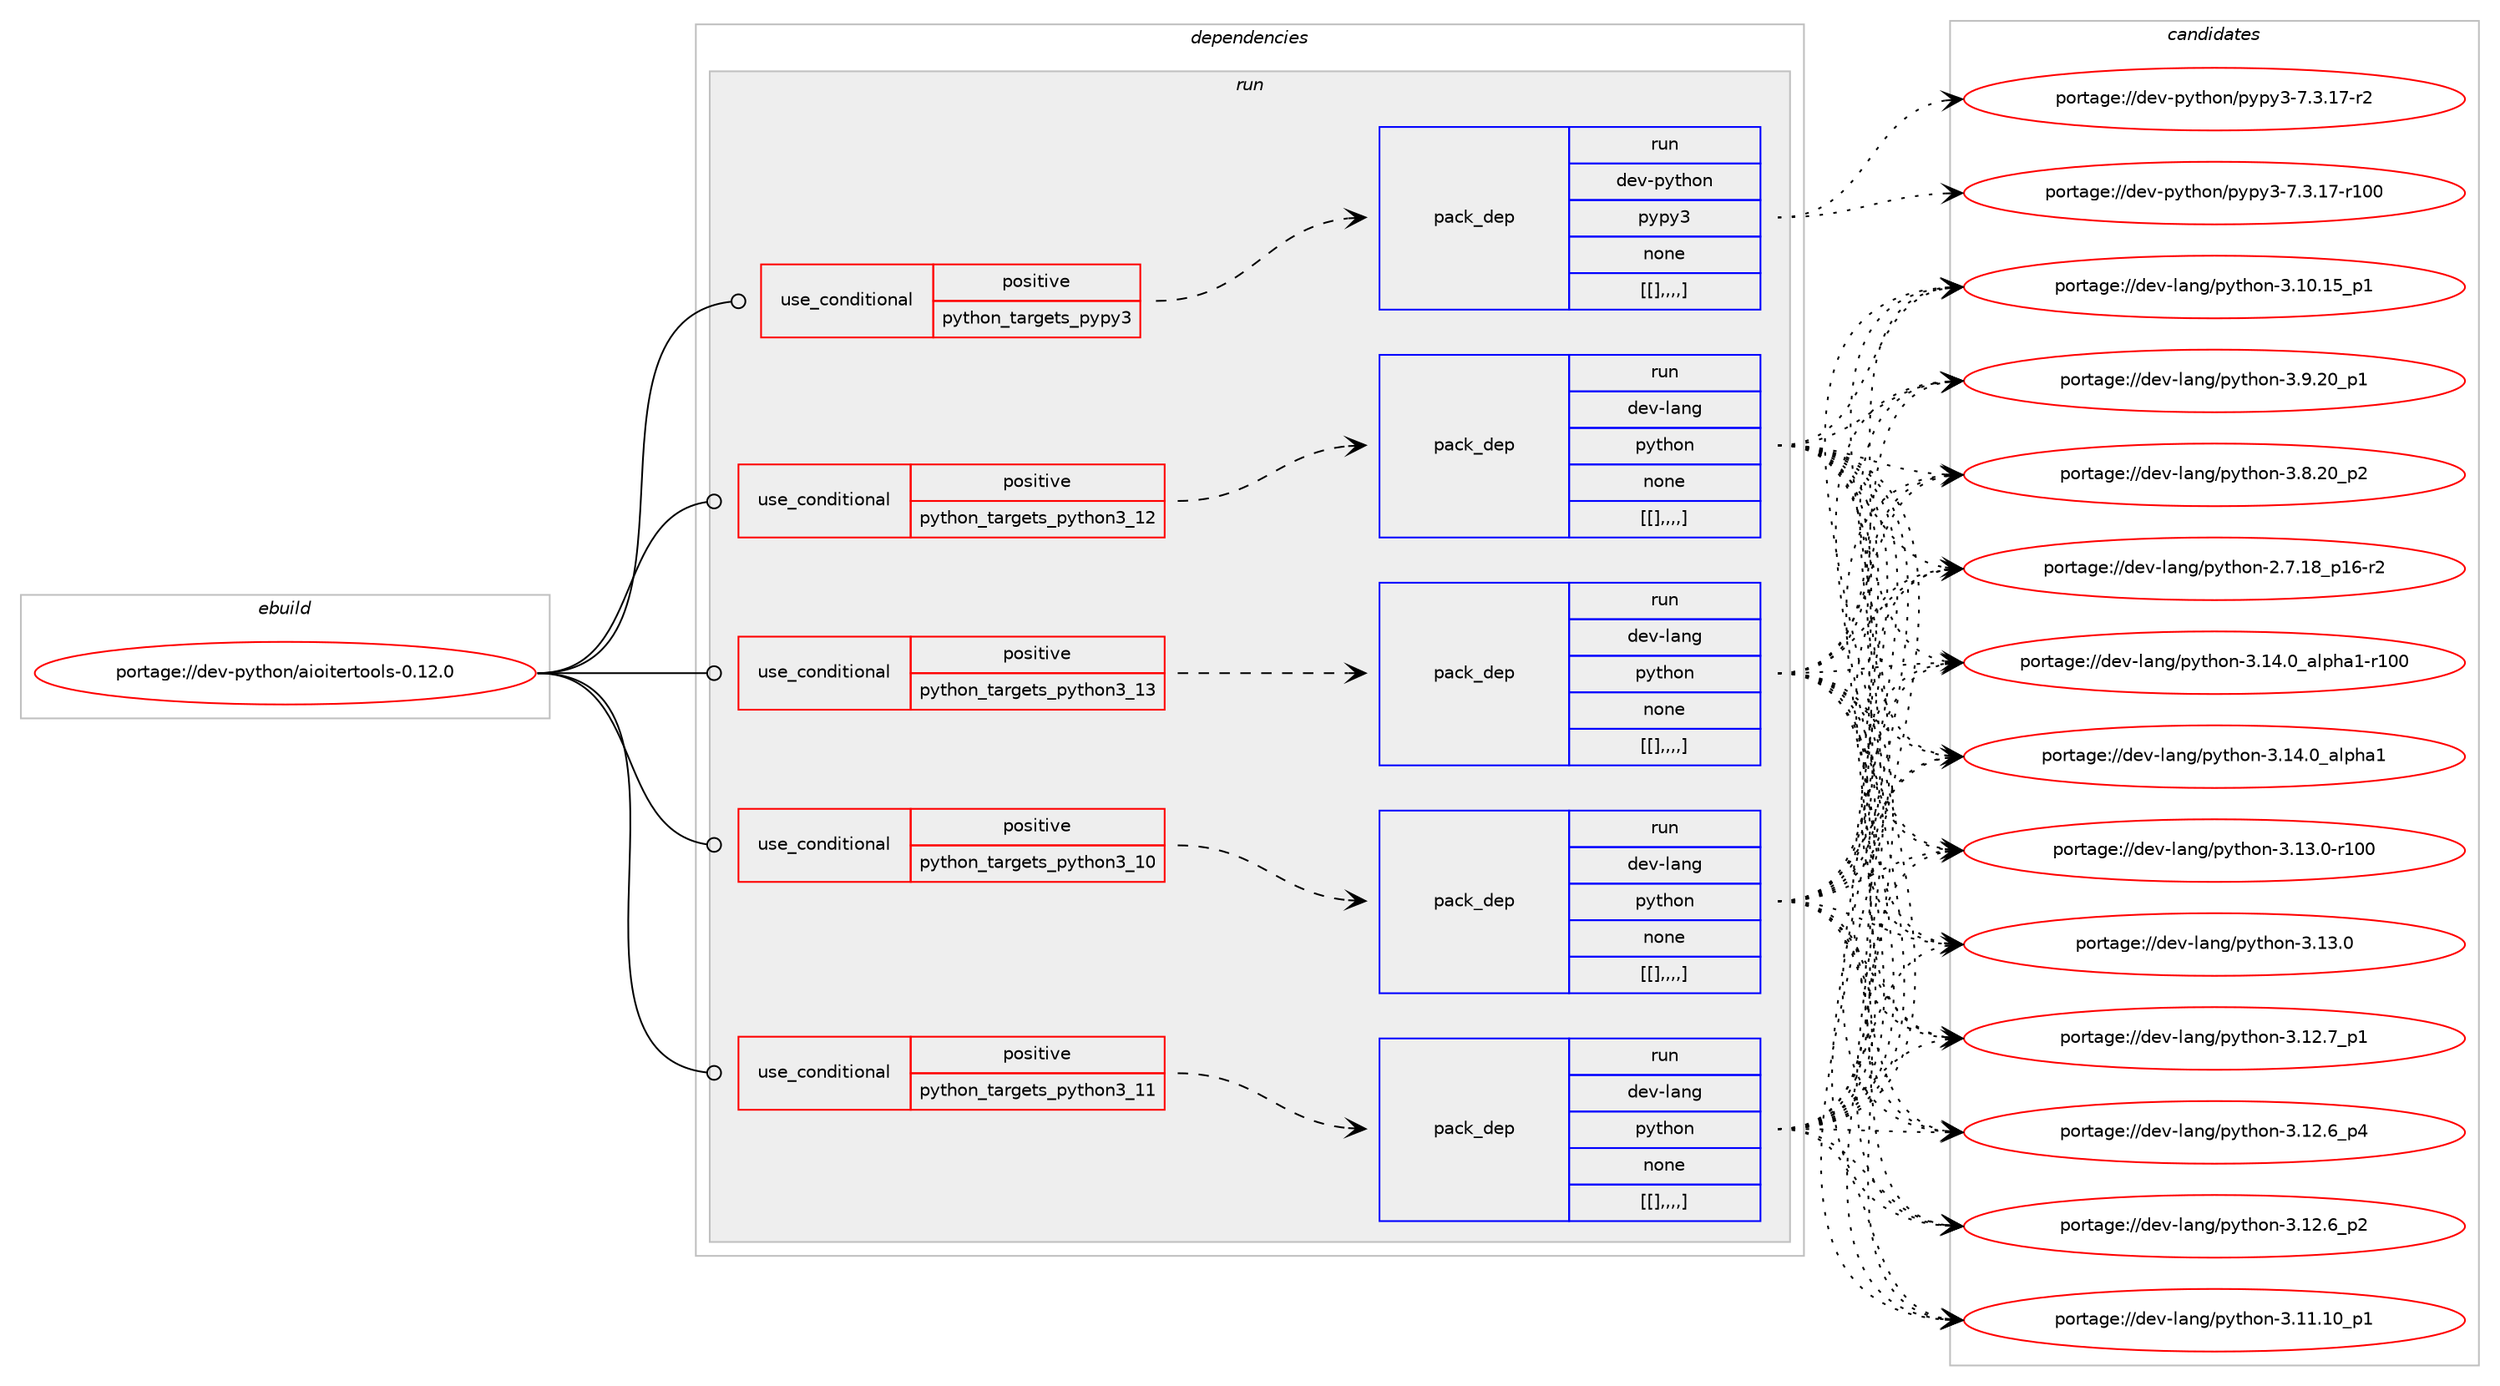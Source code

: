 digraph prolog {

# *************
# Graph options
# *************

newrank=true;
concentrate=true;
compound=true;
graph [rankdir=LR,fontname=Helvetica,fontsize=10,ranksep=1.5];#, ranksep=2.5, nodesep=0.2];
edge  [arrowhead=vee];
node  [fontname=Helvetica,fontsize=10];

# **********
# The ebuild
# **********

subgraph cluster_leftcol {
color=gray;
label=<<i>ebuild</i>>;
id [label="portage://dev-python/aioitertools-0.12.0", color=red, width=4, href="../dev-python/aioitertools-0.12.0.svg"];
}

# ****************
# The dependencies
# ****************

subgraph cluster_midcol {
color=gray;
label=<<i>dependencies</i>>;
subgraph cluster_compile {
fillcolor="#eeeeee";
style=filled;
label=<<i>compile</i>>;
}
subgraph cluster_compileandrun {
fillcolor="#eeeeee";
style=filled;
label=<<i>compile and run</i>>;
}
subgraph cluster_run {
fillcolor="#eeeeee";
style=filled;
label=<<i>run</i>>;
subgraph cond32417 {
dependency145885 [label=<<TABLE BORDER="0" CELLBORDER="1" CELLSPACING="0" CELLPADDING="4"><TR><TD ROWSPAN="3" CELLPADDING="10">use_conditional</TD></TR><TR><TD>positive</TD></TR><TR><TD>python_targets_pypy3</TD></TR></TABLE>>, shape=none, color=red];
subgraph pack112145 {
dependency145887 [label=<<TABLE BORDER="0" CELLBORDER="1" CELLSPACING="0" CELLPADDING="4" WIDTH="220"><TR><TD ROWSPAN="6" CELLPADDING="30">pack_dep</TD></TR><TR><TD WIDTH="110">run</TD></TR><TR><TD>dev-python</TD></TR><TR><TD>pypy3</TD></TR><TR><TD>none</TD></TR><TR><TD>[[],,,,]</TD></TR></TABLE>>, shape=none, color=blue];
}
dependency145885:e -> dependency145887:w [weight=20,style="dashed",arrowhead="vee"];
}
id:e -> dependency145885:w [weight=20,style="solid",arrowhead="odot"];
subgraph cond32419 {
dependency145890 [label=<<TABLE BORDER="0" CELLBORDER="1" CELLSPACING="0" CELLPADDING="4"><TR><TD ROWSPAN="3" CELLPADDING="10">use_conditional</TD></TR><TR><TD>positive</TD></TR><TR><TD>python_targets_python3_10</TD></TR></TABLE>>, shape=none, color=red];
subgraph pack112148 {
dependency145893 [label=<<TABLE BORDER="0" CELLBORDER="1" CELLSPACING="0" CELLPADDING="4" WIDTH="220"><TR><TD ROWSPAN="6" CELLPADDING="30">pack_dep</TD></TR><TR><TD WIDTH="110">run</TD></TR><TR><TD>dev-lang</TD></TR><TR><TD>python</TD></TR><TR><TD>none</TD></TR><TR><TD>[[],,,,]</TD></TR></TABLE>>, shape=none, color=blue];
}
dependency145890:e -> dependency145893:w [weight=20,style="dashed",arrowhead="vee"];
}
id:e -> dependency145890:w [weight=20,style="solid",arrowhead="odot"];
subgraph cond32421 {
dependency145895 [label=<<TABLE BORDER="0" CELLBORDER="1" CELLSPACING="0" CELLPADDING="4"><TR><TD ROWSPAN="3" CELLPADDING="10">use_conditional</TD></TR><TR><TD>positive</TD></TR><TR><TD>python_targets_python3_11</TD></TR></TABLE>>, shape=none, color=red];
subgraph pack112151 {
dependency145897 [label=<<TABLE BORDER="0" CELLBORDER="1" CELLSPACING="0" CELLPADDING="4" WIDTH="220"><TR><TD ROWSPAN="6" CELLPADDING="30">pack_dep</TD></TR><TR><TD WIDTH="110">run</TD></TR><TR><TD>dev-lang</TD></TR><TR><TD>python</TD></TR><TR><TD>none</TD></TR><TR><TD>[[],,,,]</TD></TR></TABLE>>, shape=none, color=blue];
}
dependency145895:e -> dependency145897:w [weight=20,style="dashed",arrowhead="vee"];
}
id:e -> dependency145895:w [weight=20,style="solid",arrowhead="odot"];
subgraph cond32423 {
dependency145899 [label=<<TABLE BORDER="0" CELLBORDER="1" CELLSPACING="0" CELLPADDING="4"><TR><TD ROWSPAN="3" CELLPADDING="10">use_conditional</TD></TR><TR><TD>positive</TD></TR><TR><TD>python_targets_python3_12</TD></TR></TABLE>>, shape=none, color=red];
subgraph pack112153 {
dependency145901 [label=<<TABLE BORDER="0" CELLBORDER="1" CELLSPACING="0" CELLPADDING="4" WIDTH="220"><TR><TD ROWSPAN="6" CELLPADDING="30">pack_dep</TD></TR><TR><TD WIDTH="110">run</TD></TR><TR><TD>dev-lang</TD></TR><TR><TD>python</TD></TR><TR><TD>none</TD></TR><TR><TD>[[],,,,]</TD></TR></TABLE>>, shape=none, color=blue];
}
dependency145899:e -> dependency145901:w [weight=20,style="dashed",arrowhead="vee"];
}
id:e -> dependency145899:w [weight=20,style="solid",arrowhead="odot"];
subgraph cond32425 {
dependency145903 [label=<<TABLE BORDER="0" CELLBORDER="1" CELLSPACING="0" CELLPADDING="4"><TR><TD ROWSPAN="3" CELLPADDING="10">use_conditional</TD></TR><TR><TD>positive</TD></TR><TR><TD>python_targets_python3_13</TD></TR></TABLE>>, shape=none, color=red];
subgraph pack112155 {
dependency145905 [label=<<TABLE BORDER="0" CELLBORDER="1" CELLSPACING="0" CELLPADDING="4" WIDTH="220"><TR><TD ROWSPAN="6" CELLPADDING="30">pack_dep</TD></TR><TR><TD WIDTH="110">run</TD></TR><TR><TD>dev-lang</TD></TR><TR><TD>python</TD></TR><TR><TD>none</TD></TR><TR><TD>[[],,,,]</TD></TR></TABLE>>, shape=none, color=blue];
}
dependency145903:e -> dependency145905:w [weight=20,style="dashed",arrowhead="vee"];
}
id:e -> dependency145903:w [weight=20,style="solid",arrowhead="odot"];
}
}

# **************
# The candidates
# **************

subgraph cluster_choices {
rank=same;
color=gray;
label=<<i>candidates</i>>;

subgraph choice112132 {
color=black;
nodesep=1;
choice100101118451121211161041111104711212111212151455546514649554511450 [label="portage://dev-python/pypy3-7.3.17-r2", color=red, width=4,href="../dev-python/pypy3-7.3.17-r2.svg"];
choice1001011184511212111610411111047112121112121514555465146495545114494848 [label="portage://dev-python/pypy3-7.3.17-r100", color=red, width=4,href="../dev-python/pypy3-7.3.17-r100.svg"];
dependency145887:e -> choice100101118451121211161041111104711212111212151455546514649554511450:w [style=dotted,weight="100"];
dependency145887:e -> choice1001011184511212111610411111047112121112121514555465146495545114494848:w [style=dotted,weight="100"];
}
subgraph choice112133 {
color=black;
nodesep=1;
choice100101118451089711010347112121116104111110455146495246489597108112104974945114494848 [label="portage://dev-lang/python-3.14.0_alpha1-r100", color=red, width=4,href="../dev-lang/python-3.14.0_alpha1-r100.svg"];
choice1001011184510897110103471121211161041111104551464952464895971081121049749 [label="portage://dev-lang/python-3.14.0_alpha1", color=red, width=4,href="../dev-lang/python-3.14.0_alpha1.svg"];
choice1001011184510897110103471121211161041111104551464951464845114494848 [label="portage://dev-lang/python-3.13.0-r100", color=red, width=4,href="../dev-lang/python-3.13.0-r100.svg"];
choice10010111845108971101034711212111610411111045514649514648 [label="portage://dev-lang/python-3.13.0", color=red, width=4,href="../dev-lang/python-3.13.0.svg"];
choice100101118451089711010347112121116104111110455146495046559511249 [label="portage://dev-lang/python-3.12.7_p1", color=red, width=4,href="../dev-lang/python-3.12.7_p1.svg"];
choice100101118451089711010347112121116104111110455146495046549511252 [label="portage://dev-lang/python-3.12.6_p4", color=red, width=4,href="../dev-lang/python-3.12.6_p4.svg"];
choice100101118451089711010347112121116104111110455146495046549511250 [label="portage://dev-lang/python-3.12.6_p2", color=red, width=4,href="../dev-lang/python-3.12.6_p2.svg"];
choice10010111845108971101034711212111610411111045514649494649489511249 [label="portage://dev-lang/python-3.11.10_p1", color=red, width=4,href="../dev-lang/python-3.11.10_p1.svg"];
choice10010111845108971101034711212111610411111045514649484649539511249 [label="portage://dev-lang/python-3.10.15_p1", color=red, width=4,href="../dev-lang/python-3.10.15_p1.svg"];
choice100101118451089711010347112121116104111110455146574650489511249 [label="portage://dev-lang/python-3.9.20_p1", color=red, width=4,href="../dev-lang/python-3.9.20_p1.svg"];
choice100101118451089711010347112121116104111110455146564650489511250 [label="portage://dev-lang/python-3.8.20_p2", color=red, width=4,href="../dev-lang/python-3.8.20_p2.svg"];
choice100101118451089711010347112121116104111110455046554649569511249544511450 [label="portage://dev-lang/python-2.7.18_p16-r2", color=red, width=4,href="../dev-lang/python-2.7.18_p16-r2.svg"];
dependency145893:e -> choice100101118451089711010347112121116104111110455146495246489597108112104974945114494848:w [style=dotted,weight="100"];
dependency145893:e -> choice1001011184510897110103471121211161041111104551464952464895971081121049749:w [style=dotted,weight="100"];
dependency145893:e -> choice1001011184510897110103471121211161041111104551464951464845114494848:w [style=dotted,weight="100"];
dependency145893:e -> choice10010111845108971101034711212111610411111045514649514648:w [style=dotted,weight="100"];
dependency145893:e -> choice100101118451089711010347112121116104111110455146495046559511249:w [style=dotted,weight="100"];
dependency145893:e -> choice100101118451089711010347112121116104111110455146495046549511252:w [style=dotted,weight="100"];
dependency145893:e -> choice100101118451089711010347112121116104111110455146495046549511250:w [style=dotted,weight="100"];
dependency145893:e -> choice10010111845108971101034711212111610411111045514649494649489511249:w [style=dotted,weight="100"];
dependency145893:e -> choice10010111845108971101034711212111610411111045514649484649539511249:w [style=dotted,weight="100"];
dependency145893:e -> choice100101118451089711010347112121116104111110455146574650489511249:w [style=dotted,weight="100"];
dependency145893:e -> choice100101118451089711010347112121116104111110455146564650489511250:w [style=dotted,weight="100"];
dependency145893:e -> choice100101118451089711010347112121116104111110455046554649569511249544511450:w [style=dotted,weight="100"];
}
subgraph choice112141 {
color=black;
nodesep=1;
choice100101118451089711010347112121116104111110455146495246489597108112104974945114494848 [label="portage://dev-lang/python-3.14.0_alpha1-r100", color=red, width=4,href="../dev-lang/python-3.14.0_alpha1-r100.svg"];
choice1001011184510897110103471121211161041111104551464952464895971081121049749 [label="portage://dev-lang/python-3.14.0_alpha1", color=red, width=4,href="../dev-lang/python-3.14.0_alpha1.svg"];
choice1001011184510897110103471121211161041111104551464951464845114494848 [label="portage://dev-lang/python-3.13.0-r100", color=red, width=4,href="../dev-lang/python-3.13.0-r100.svg"];
choice10010111845108971101034711212111610411111045514649514648 [label="portage://dev-lang/python-3.13.0", color=red, width=4,href="../dev-lang/python-3.13.0.svg"];
choice100101118451089711010347112121116104111110455146495046559511249 [label="portage://dev-lang/python-3.12.7_p1", color=red, width=4,href="../dev-lang/python-3.12.7_p1.svg"];
choice100101118451089711010347112121116104111110455146495046549511252 [label="portage://dev-lang/python-3.12.6_p4", color=red, width=4,href="../dev-lang/python-3.12.6_p4.svg"];
choice100101118451089711010347112121116104111110455146495046549511250 [label="portage://dev-lang/python-3.12.6_p2", color=red, width=4,href="../dev-lang/python-3.12.6_p2.svg"];
choice10010111845108971101034711212111610411111045514649494649489511249 [label="portage://dev-lang/python-3.11.10_p1", color=red, width=4,href="../dev-lang/python-3.11.10_p1.svg"];
choice10010111845108971101034711212111610411111045514649484649539511249 [label="portage://dev-lang/python-3.10.15_p1", color=red, width=4,href="../dev-lang/python-3.10.15_p1.svg"];
choice100101118451089711010347112121116104111110455146574650489511249 [label="portage://dev-lang/python-3.9.20_p1", color=red, width=4,href="../dev-lang/python-3.9.20_p1.svg"];
choice100101118451089711010347112121116104111110455146564650489511250 [label="portage://dev-lang/python-3.8.20_p2", color=red, width=4,href="../dev-lang/python-3.8.20_p2.svg"];
choice100101118451089711010347112121116104111110455046554649569511249544511450 [label="portage://dev-lang/python-2.7.18_p16-r2", color=red, width=4,href="../dev-lang/python-2.7.18_p16-r2.svg"];
dependency145897:e -> choice100101118451089711010347112121116104111110455146495246489597108112104974945114494848:w [style=dotted,weight="100"];
dependency145897:e -> choice1001011184510897110103471121211161041111104551464952464895971081121049749:w [style=dotted,weight="100"];
dependency145897:e -> choice1001011184510897110103471121211161041111104551464951464845114494848:w [style=dotted,weight="100"];
dependency145897:e -> choice10010111845108971101034711212111610411111045514649514648:w [style=dotted,weight="100"];
dependency145897:e -> choice100101118451089711010347112121116104111110455146495046559511249:w [style=dotted,weight="100"];
dependency145897:e -> choice100101118451089711010347112121116104111110455146495046549511252:w [style=dotted,weight="100"];
dependency145897:e -> choice100101118451089711010347112121116104111110455146495046549511250:w [style=dotted,weight="100"];
dependency145897:e -> choice10010111845108971101034711212111610411111045514649494649489511249:w [style=dotted,weight="100"];
dependency145897:e -> choice10010111845108971101034711212111610411111045514649484649539511249:w [style=dotted,weight="100"];
dependency145897:e -> choice100101118451089711010347112121116104111110455146574650489511249:w [style=dotted,weight="100"];
dependency145897:e -> choice100101118451089711010347112121116104111110455146564650489511250:w [style=dotted,weight="100"];
dependency145897:e -> choice100101118451089711010347112121116104111110455046554649569511249544511450:w [style=dotted,weight="100"];
}
subgraph choice112148 {
color=black;
nodesep=1;
choice100101118451089711010347112121116104111110455146495246489597108112104974945114494848 [label="portage://dev-lang/python-3.14.0_alpha1-r100", color=red, width=4,href="../dev-lang/python-3.14.0_alpha1-r100.svg"];
choice1001011184510897110103471121211161041111104551464952464895971081121049749 [label="portage://dev-lang/python-3.14.0_alpha1", color=red, width=4,href="../dev-lang/python-3.14.0_alpha1.svg"];
choice1001011184510897110103471121211161041111104551464951464845114494848 [label="portage://dev-lang/python-3.13.0-r100", color=red, width=4,href="../dev-lang/python-3.13.0-r100.svg"];
choice10010111845108971101034711212111610411111045514649514648 [label="portage://dev-lang/python-3.13.0", color=red, width=4,href="../dev-lang/python-3.13.0.svg"];
choice100101118451089711010347112121116104111110455146495046559511249 [label="portage://dev-lang/python-3.12.7_p1", color=red, width=4,href="../dev-lang/python-3.12.7_p1.svg"];
choice100101118451089711010347112121116104111110455146495046549511252 [label="portage://dev-lang/python-3.12.6_p4", color=red, width=4,href="../dev-lang/python-3.12.6_p4.svg"];
choice100101118451089711010347112121116104111110455146495046549511250 [label="portage://dev-lang/python-3.12.6_p2", color=red, width=4,href="../dev-lang/python-3.12.6_p2.svg"];
choice10010111845108971101034711212111610411111045514649494649489511249 [label="portage://dev-lang/python-3.11.10_p1", color=red, width=4,href="../dev-lang/python-3.11.10_p1.svg"];
choice10010111845108971101034711212111610411111045514649484649539511249 [label="portage://dev-lang/python-3.10.15_p1", color=red, width=4,href="../dev-lang/python-3.10.15_p1.svg"];
choice100101118451089711010347112121116104111110455146574650489511249 [label="portage://dev-lang/python-3.9.20_p1", color=red, width=4,href="../dev-lang/python-3.9.20_p1.svg"];
choice100101118451089711010347112121116104111110455146564650489511250 [label="portage://dev-lang/python-3.8.20_p2", color=red, width=4,href="../dev-lang/python-3.8.20_p2.svg"];
choice100101118451089711010347112121116104111110455046554649569511249544511450 [label="portage://dev-lang/python-2.7.18_p16-r2", color=red, width=4,href="../dev-lang/python-2.7.18_p16-r2.svg"];
dependency145901:e -> choice100101118451089711010347112121116104111110455146495246489597108112104974945114494848:w [style=dotted,weight="100"];
dependency145901:e -> choice1001011184510897110103471121211161041111104551464952464895971081121049749:w [style=dotted,weight="100"];
dependency145901:e -> choice1001011184510897110103471121211161041111104551464951464845114494848:w [style=dotted,weight="100"];
dependency145901:e -> choice10010111845108971101034711212111610411111045514649514648:w [style=dotted,weight="100"];
dependency145901:e -> choice100101118451089711010347112121116104111110455146495046559511249:w [style=dotted,weight="100"];
dependency145901:e -> choice100101118451089711010347112121116104111110455146495046549511252:w [style=dotted,weight="100"];
dependency145901:e -> choice100101118451089711010347112121116104111110455146495046549511250:w [style=dotted,weight="100"];
dependency145901:e -> choice10010111845108971101034711212111610411111045514649494649489511249:w [style=dotted,weight="100"];
dependency145901:e -> choice10010111845108971101034711212111610411111045514649484649539511249:w [style=dotted,weight="100"];
dependency145901:e -> choice100101118451089711010347112121116104111110455146574650489511249:w [style=dotted,weight="100"];
dependency145901:e -> choice100101118451089711010347112121116104111110455146564650489511250:w [style=dotted,weight="100"];
dependency145901:e -> choice100101118451089711010347112121116104111110455046554649569511249544511450:w [style=dotted,weight="100"];
}
subgraph choice112154 {
color=black;
nodesep=1;
choice100101118451089711010347112121116104111110455146495246489597108112104974945114494848 [label="portage://dev-lang/python-3.14.0_alpha1-r100", color=red, width=4,href="../dev-lang/python-3.14.0_alpha1-r100.svg"];
choice1001011184510897110103471121211161041111104551464952464895971081121049749 [label="portage://dev-lang/python-3.14.0_alpha1", color=red, width=4,href="../dev-lang/python-3.14.0_alpha1.svg"];
choice1001011184510897110103471121211161041111104551464951464845114494848 [label="portage://dev-lang/python-3.13.0-r100", color=red, width=4,href="../dev-lang/python-3.13.0-r100.svg"];
choice10010111845108971101034711212111610411111045514649514648 [label="portage://dev-lang/python-3.13.0", color=red, width=4,href="../dev-lang/python-3.13.0.svg"];
choice100101118451089711010347112121116104111110455146495046559511249 [label="portage://dev-lang/python-3.12.7_p1", color=red, width=4,href="../dev-lang/python-3.12.7_p1.svg"];
choice100101118451089711010347112121116104111110455146495046549511252 [label="portage://dev-lang/python-3.12.6_p4", color=red, width=4,href="../dev-lang/python-3.12.6_p4.svg"];
choice100101118451089711010347112121116104111110455146495046549511250 [label="portage://dev-lang/python-3.12.6_p2", color=red, width=4,href="../dev-lang/python-3.12.6_p2.svg"];
choice10010111845108971101034711212111610411111045514649494649489511249 [label="portage://dev-lang/python-3.11.10_p1", color=red, width=4,href="../dev-lang/python-3.11.10_p1.svg"];
choice10010111845108971101034711212111610411111045514649484649539511249 [label="portage://dev-lang/python-3.10.15_p1", color=red, width=4,href="../dev-lang/python-3.10.15_p1.svg"];
choice100101118451089711010347112121116104111110455146574650489511249 [label="portage://dev-lang/python-3.9.20_p1", color=red, width=4,href="../dev-lang/python-3.9.20_p1.svg"];
choice100101118451089711010347112121116104111110455146564650489511250 [label="portage://dev-lang/python-3.8.20_p2", color=red, width=4,href="../dev-lang/python-3.8.20_p2.svg"];
choice100101118451089711010347112121116104111110455046554649569511249544511450 [label="portage://dev-lang/python-2.7.18_p16-r2", color=red, width=4,href="../dev-lang/python-2.7.18_p16-r2.svg"];
dependency145905:e -> choice100101118451089711010347112121116104111110455146495246489597108112104974945114494848:w [style=dotted,weight="100"];
dependency145905:e -> choice1001011184510897110103471121211161041111104551464952464895971081121049749:w [style=dotted,weight="100"];
dependency145905:e -> choice1001011184510897110103471121211161041111104551464951464845114494848:w [style=dotted,weight="100"];
dependency145905:e -> choice10010111845108971101034711212111610411111045514649514648:w [style=dotted,weight="100"];
dependency145905:e -> choice100101118451089711010347112121116104111110455146495046559511249:w [style=dotted,weight="100"];
dependency145905:e -> choice100101118451089711010347112121116104111110455146495046549511252:w [style=dotted,weight="100"];
dependency145905:e -> choice100101118451089711010347112121116104111110455146495046549511250:w [style=dotted,weight="100"];
dependency145905:e -> choice10010111845108971101034711212111610411111045514649494649489511249:w [style=dotted,weight="100"];
dependency145905:e -> choice10010111845108971101034711212111610411111045514649484649539511249:w [style=dotted,weight="100"];
dependency145905:e -> choice100101118451089711010347112121116104111110455146574650489511249:w [style=dotted,weight="100"];
dependency145905:e -> choice100101118451089711010347112121116104111110455146564650489511250:w [style=dotted,weight="100"];
dependency145905:e -> choice100101118451089711010347112121116104111110455046554649569511249544511450:w [style=dotted,weight="100"];
}
}

}

